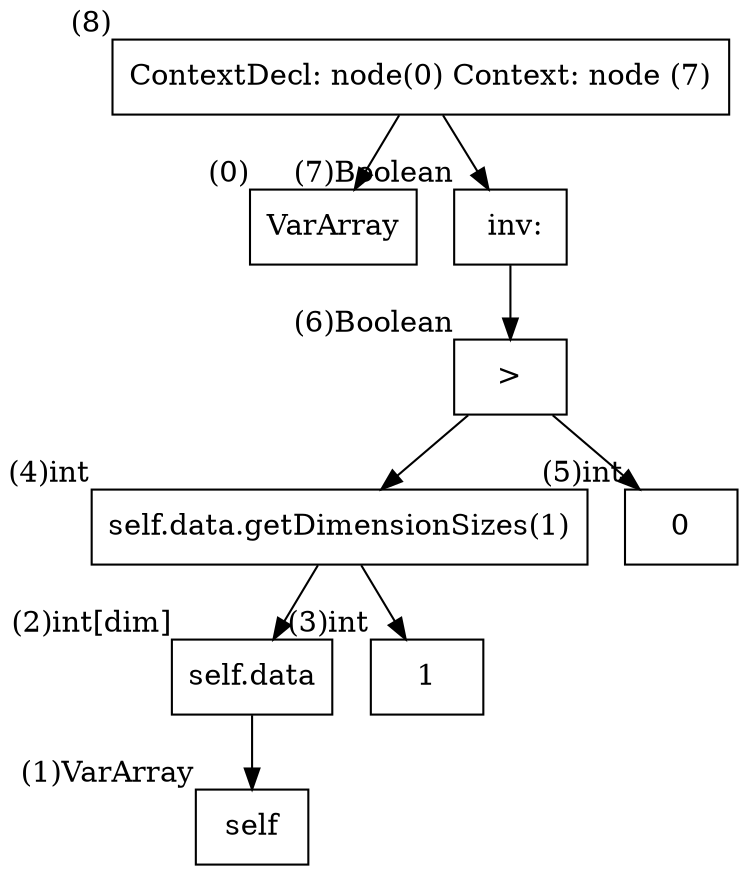 digraph AST {
  node [shape=box];
  n8 [label="ContextDecl: node(0) Context: node (7)", xlabel="(8)"];
  n8 -> n0;
  n8 -> n7;
  n0 [label="VarArray", xlabel="(0)"];
  n7 [label=" inv:", xlabel="(7)Boolean"];
  n7 -> n6;
  n6 [label=">", xlabel="(6)Boolean"];
  n6 -> n4;
  n6 -> n5;
  n4 [label="self.data.getDimensionSizes(1)", xlabel="(4)int"];
  n4 -> n2;
  n4 -> n3;
  n5 [label="0", xlabel="(5)int"];
  n2 [label="self.data", xlabel="(2)int[dim]"];
  n2 -> n1;
  n3 [label="1", xlabel="(3)int"];
  n1 [label="self", xlabel="(1)VarArray"];
}

